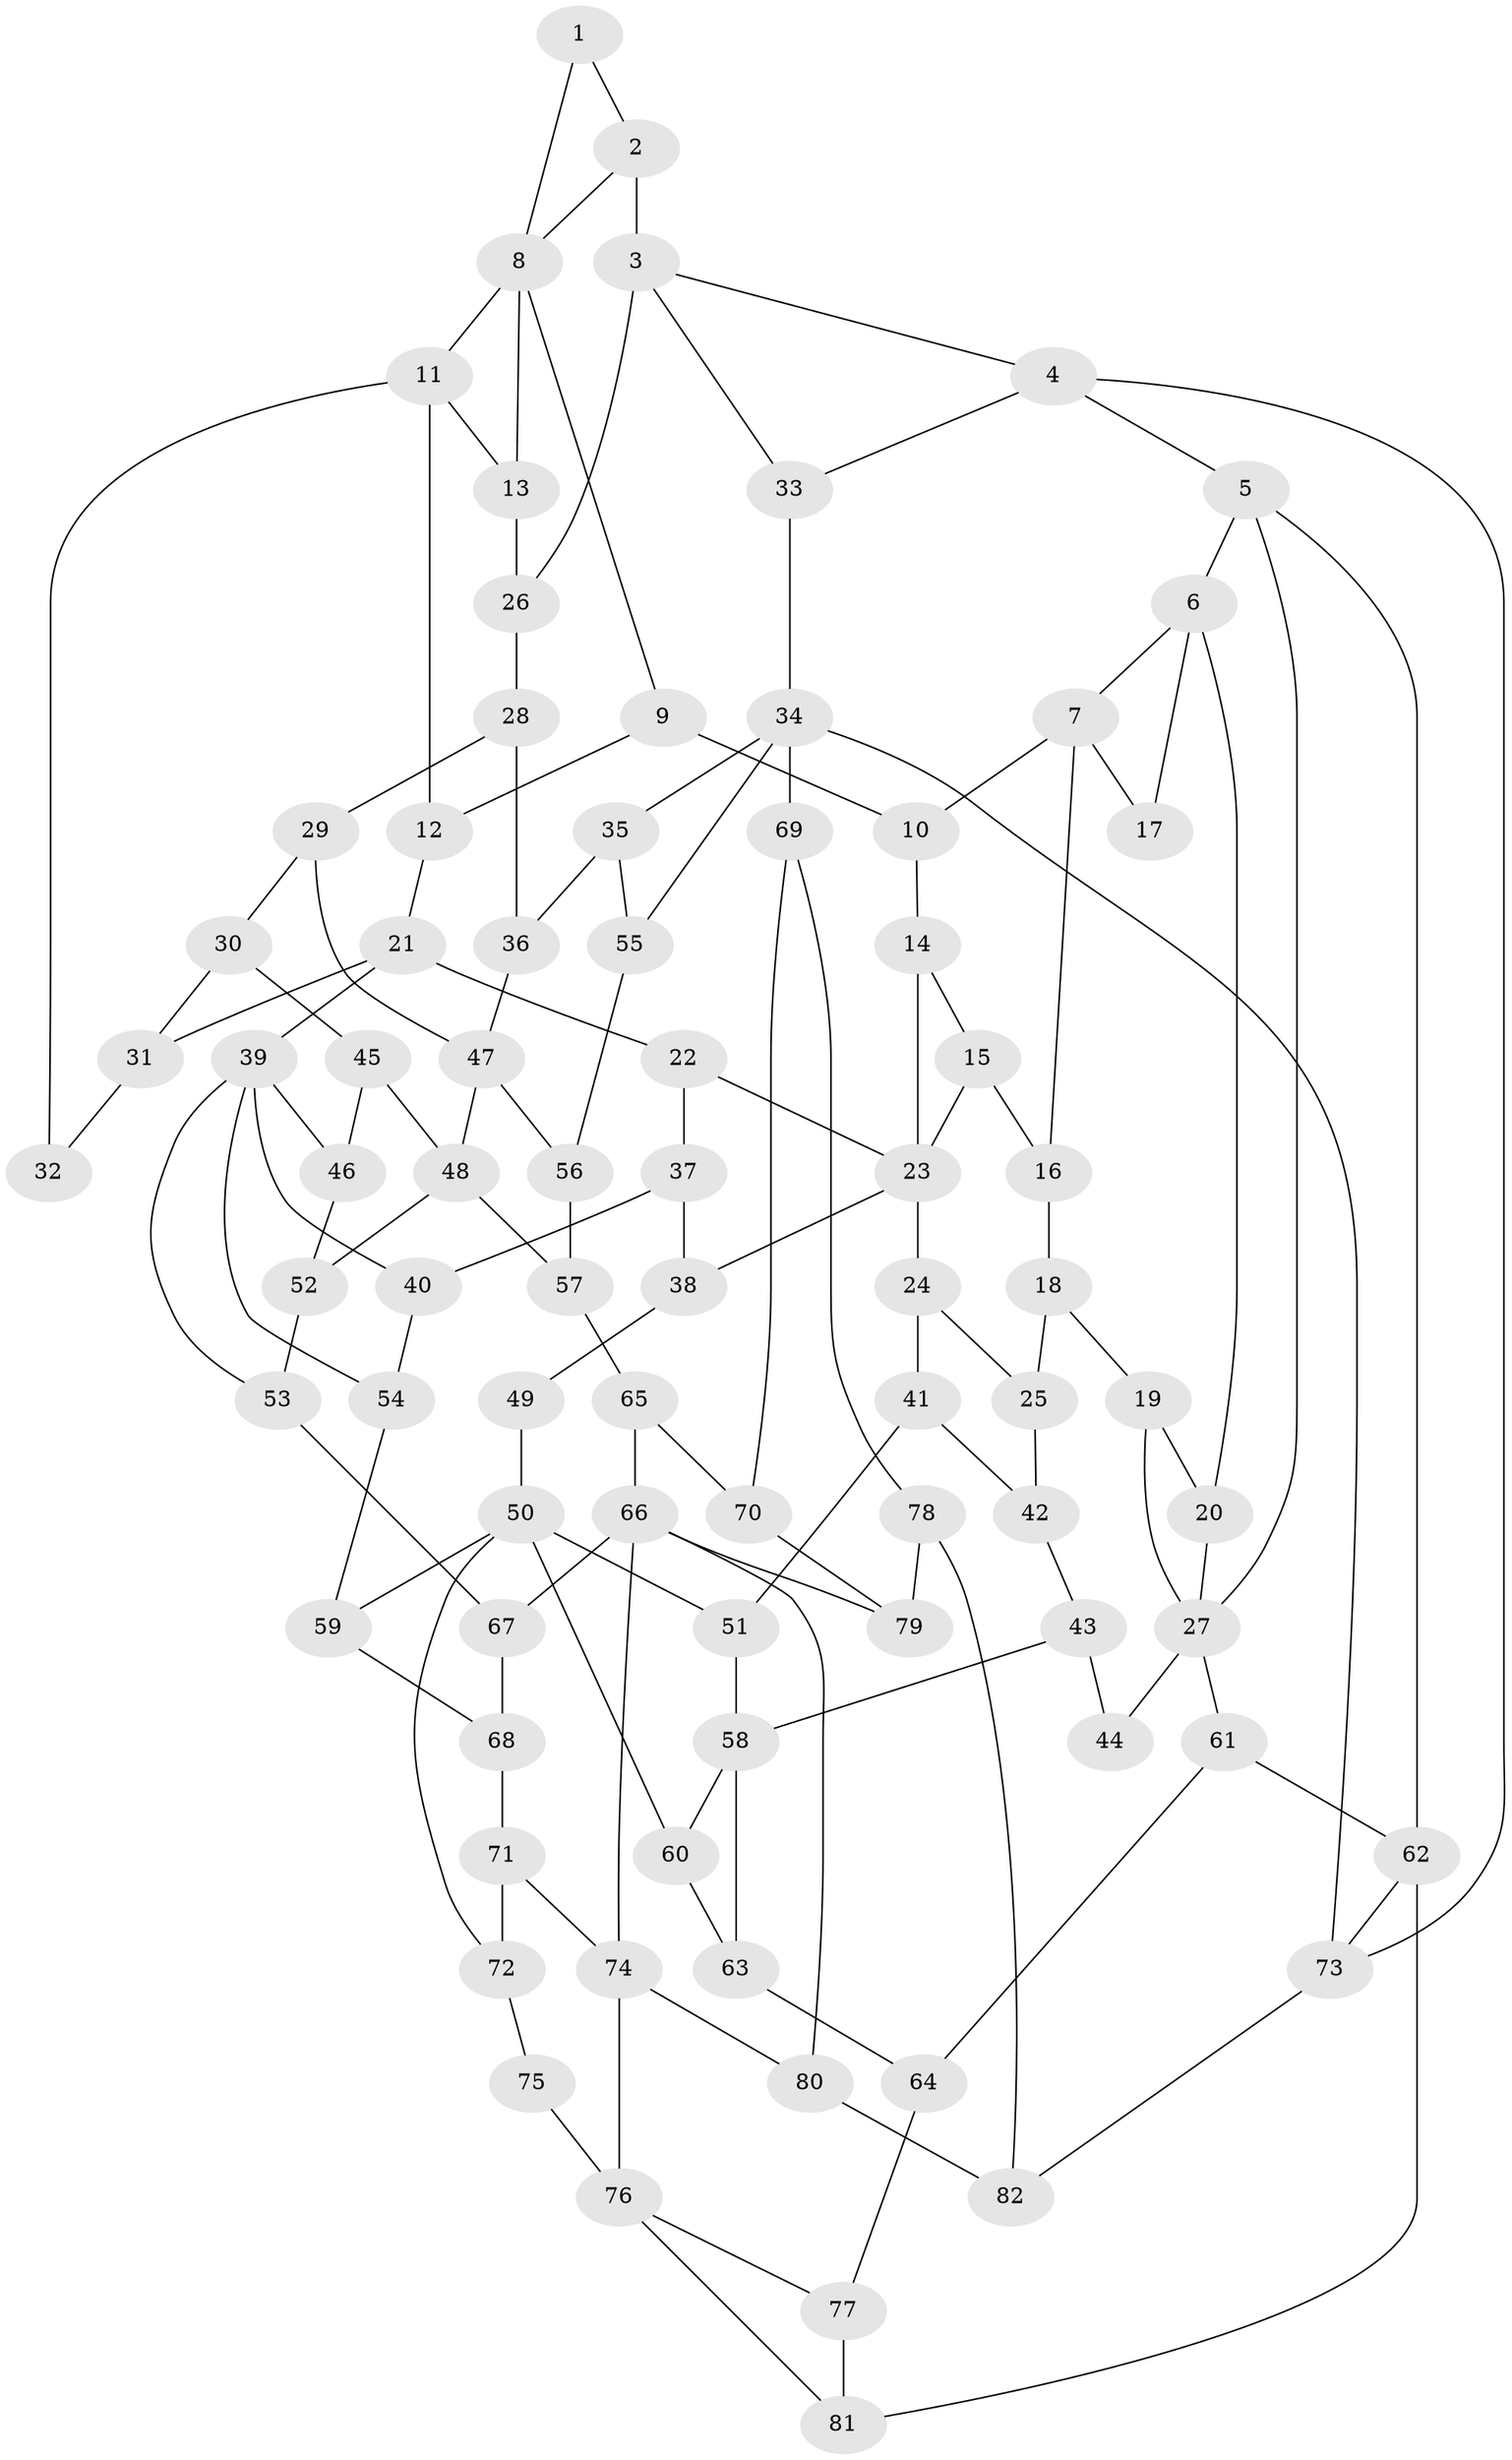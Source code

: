// original degree distribution, {3: 0.029411764705882353, 4: 0.20588235294117646, 5: 0.5441176470588235, 6: 0.22058823529411764}
// Generated by graph-tools (version 1.1) at 2025/54/03/04/25 22:54:44]
// undirected, 82 vertices, 134 edges
graph export_dot {
  node [color=gray90,style=filled];
  1;
  2;
  3;
  4;
  5;
  6;
  7;
  8;
  9;
  10;
  11;
  12;
  13;
  14;
  15;
  16;
  17;
  18;
  19;
  20;
  21;
  22;
  23;
  24;
  25;
  26;
  27;
  28;
  29;
  30;
  31;
  32;
  33;
  34;
  35;
  36;
  37;
  38;
  39;
  40;
  41;
  42;
  43;
  44;
  45;
  46;
  47;
  48;
  49;
  50;
  51;
  52;
  53;
  54;
  55;
  56;
  57;
  58;
  59;
  60;
  61;
  62;
  63;
  64;
  65;
  66;
  67;
  68;
  69;
  70;
  71;
  72;
  73;
  74;
  75;
  76;
  77;
  78;
  79;
  80;
  81;
  82;
  1 -- 2 [weight=1.0];
  1 -- 8 [weight=1.0];
  2 -- 3 [weight=3.0];
  2 -- 8 [weight=1.0];
  3 -- 4 [weight=1.0];
  3 -- 26 [weight=1.0];
  3 -- 33 [weight=1.0];
  4 -- 5 [weight=1.0];
  4 -- 33 [weight=1.0];
  4 -- 73 [weight=1.0];
  5 -- 6 [weight=1.0];
  5 -- 27 [weight=1.0];
  5 -- 62 [weight=1.0];
  6 -- 7 [weight=1.0];
  6 -- 17 [weight=1.0];
  6 -- 20 [weight=1.0];
  7 -- 10 [weight=1.0];
  7 -- 16 [weight=1.0];
  7 -- 17 [weight=1.0];
  8 -- 9 [weight=1.0];
  8 -- 11 [weight=2.0];
  8 -- 13 [weight=1.0];
  9 -- 10 [weight=1.0];
  9 -- 12 [weight=1.0];
  10 -- 14 [weight=1.0];
  11 -- 12 [weight=1.0];
  11 -- 13 [weight=1.0];
  11 -- 32 [weight=2.0];
  12 -- 21 [weight=1.0];
  13 -- 26 [weight=1.0];
  14 -- 15 [weight=1.0];
  14 -- 23 [weight=1.0];
  15 -- 16 [weight=1.0];
  15 -- 23 [weight=1.0];
  16 -- 18 [weight=1.0];
  18 -- 19 [weight=1.0];
  18 -- 25 [weight=1.0];
  19 -- 20 [weight=1.0];
  19 -- 27 [weight=1.0];
  20 -- 27 [weight=1.0];
  21 -- 22 [weight=1.0];
  21 -- 31 [weight=1.0];
  21 -- 39 [weight=2.0];
  22 -- 23 [weight=1.0];
  22 -- 37 [weight=1.0];
  23 -- 24 [weight=2.0];
  23 -- 38 [weight=1.0];
  24 -- 25 [weight=1.0];
  24 -- 41 [weight=1.0];
  25 -- 42 [weight=1.0];
  26 -- 28 [weight=1.0];
  27 -- 44 [weight=2.0];
  27 -- 61 [weight=1.0];
  28 -- 29 [weight=1.0];
  28 -- 36 [weight=1.0];
  29 -- 30 [weight=1.0];
  29 -- 47 [weight=2.0];
  30 -- 31 [weight=1.0];
  30 -- 45 [weight=1.0];
  31 -- 32 [weight=1.0];
  33 -- 34 [weight=1.0];
  34 -- 35 [weight=1.0];
  34 -- 55 [weight=1.0];
  34 -- 69 [weight=2.0];
  34 -- 73 [weight=1.0];
  35 -- 36 [weight=1.0];
  35 -- 55 [weight=1.0];
  36 -- 47 [weight=1.0];
  37 -- 38 [weight=1.0];
  37 -- 40 [weight=1.0];
  38 -- 49 [weight=1.0];
  39 -- 40 [weight=1.0];
  39 -- 46 [weight=1.0];
  39 -- 53 [weight=1.0];
  39 -- 54 [weight=1.0];
  40 -- 54 [weight=1.0];
  41 -- 42 [weight=1.0];
  41 -- 51 [weight=1.0];
  42 -- 43 [weight=1.0];
  43 -- 44 [weight=1.0];
  43 -- 58 [weight=1.0];
  45 -- 46 [weight=1.0];
  45 -- 48 [weight=1.0];
  46 -- 52 [weight=1.0];
  47 -- 48 [weight=2.0];
  47 -- 56 [weight=1.0];
  48 -- 52 [weight=1.0];
  48 -- 57 [weight=1.0];
  49 -- 50 [weight=2.0];
  50 -- 51 [weight=1.0];
  50 -- 59 [weight=1.0];
  50 -- 60 [weight=1.0];
  50 -- 72 [weight=1.0];
  51 -- 58 [weight=1.0];
  52 -- 53 [weight=1.0];
  53 -- 67 [weight=1.0];
  54 -- 59 [weight=1.0];
  55 -- 56 [weight=1.0];
  56 -- 57 [weight=1.0];
  57 -- 65 [weight=1.0];
  58 -- 60 [weight=1.0];
  58 -- 63 [weight=1.0];
  59 -- 68 [weight=1.0];
  60 -- 63 [weight=1.0];
  61 -- 62 [weight=1.0];
  61 -- 64 [weight=1.0];
  62 -- 73 [weight=1.0];
  62 -- 81 [weight=1.0];
  63 -- 64 [weight=1.0];
  64 -- 77 [weight=1.0];
  65 -- 66 [weight=1.0];
  65 -- 70 [weight=1.0];
  66 -- 67 [weight=1.0];
  66 -- 74 [weight=1.0];
  66 -- 79 [weight=1.0];
  66 -- 80 [weight=2.0];
  67 -- 68 [weight=1.0];
  68 -- 71 [weight=1.0];
  69 -- 70 [weight=1.0];
  69 -- 78 [weight=1.0];
  70 -- 79 [weight=1.0];
  71 -- 72 [weight=1.0];
  71 -- 74 [weight=1.0];
  72 -- 75 [weight=1.0];
  73 -- 82 [weight=1.0];
  74 -- 76 [weight=2.0];
  74 -- 80 [weight=1.0];
  75 -- 76 [weight=2.0];
  76 -- 77 [weight=1.0];
  76 -- 81 [weight=1.0];
  77 -- 81 [weight=1.0];
  78 -- 79 [weight=1.0];
  78 -- 82 [weight=1.0];
  80 -- 82 [weight=1.0];
}
